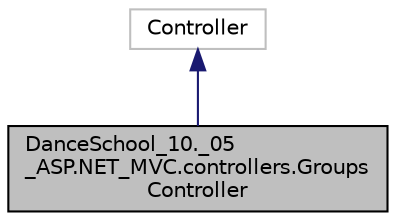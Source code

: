 digraph "DanceSchool_10._05_ASP.NET_MVC.controllers.GroupsController"
{
 // INTERACTIVE_SVG=YES
 // LATEX_PDF_SIZE
  edge [fontname="Helvetica",fontsize="10",labelfontname="Helvetica",labelfontsize="10"];
  node [fontname="Helvetica",fontsize="10",shape=record];
  Node1 [label="DanceSchool_10._05\l_ASP.NET_MVC.controllers.Groups\lController",height=0.2,width=0.4,color="black", fillcolor="grey75", style="filled", fontcolor="black",tooltip=" "];
  Node2 -> Node1 [dir="back",color="midnightblue",fontsize="10",style="solid",fontname="Helvetica"];
  Node2 [label="Controller",height=0.2,width=0.4,color="grey75", fillcolor="white", style="filled",tooltip=" "];
}
